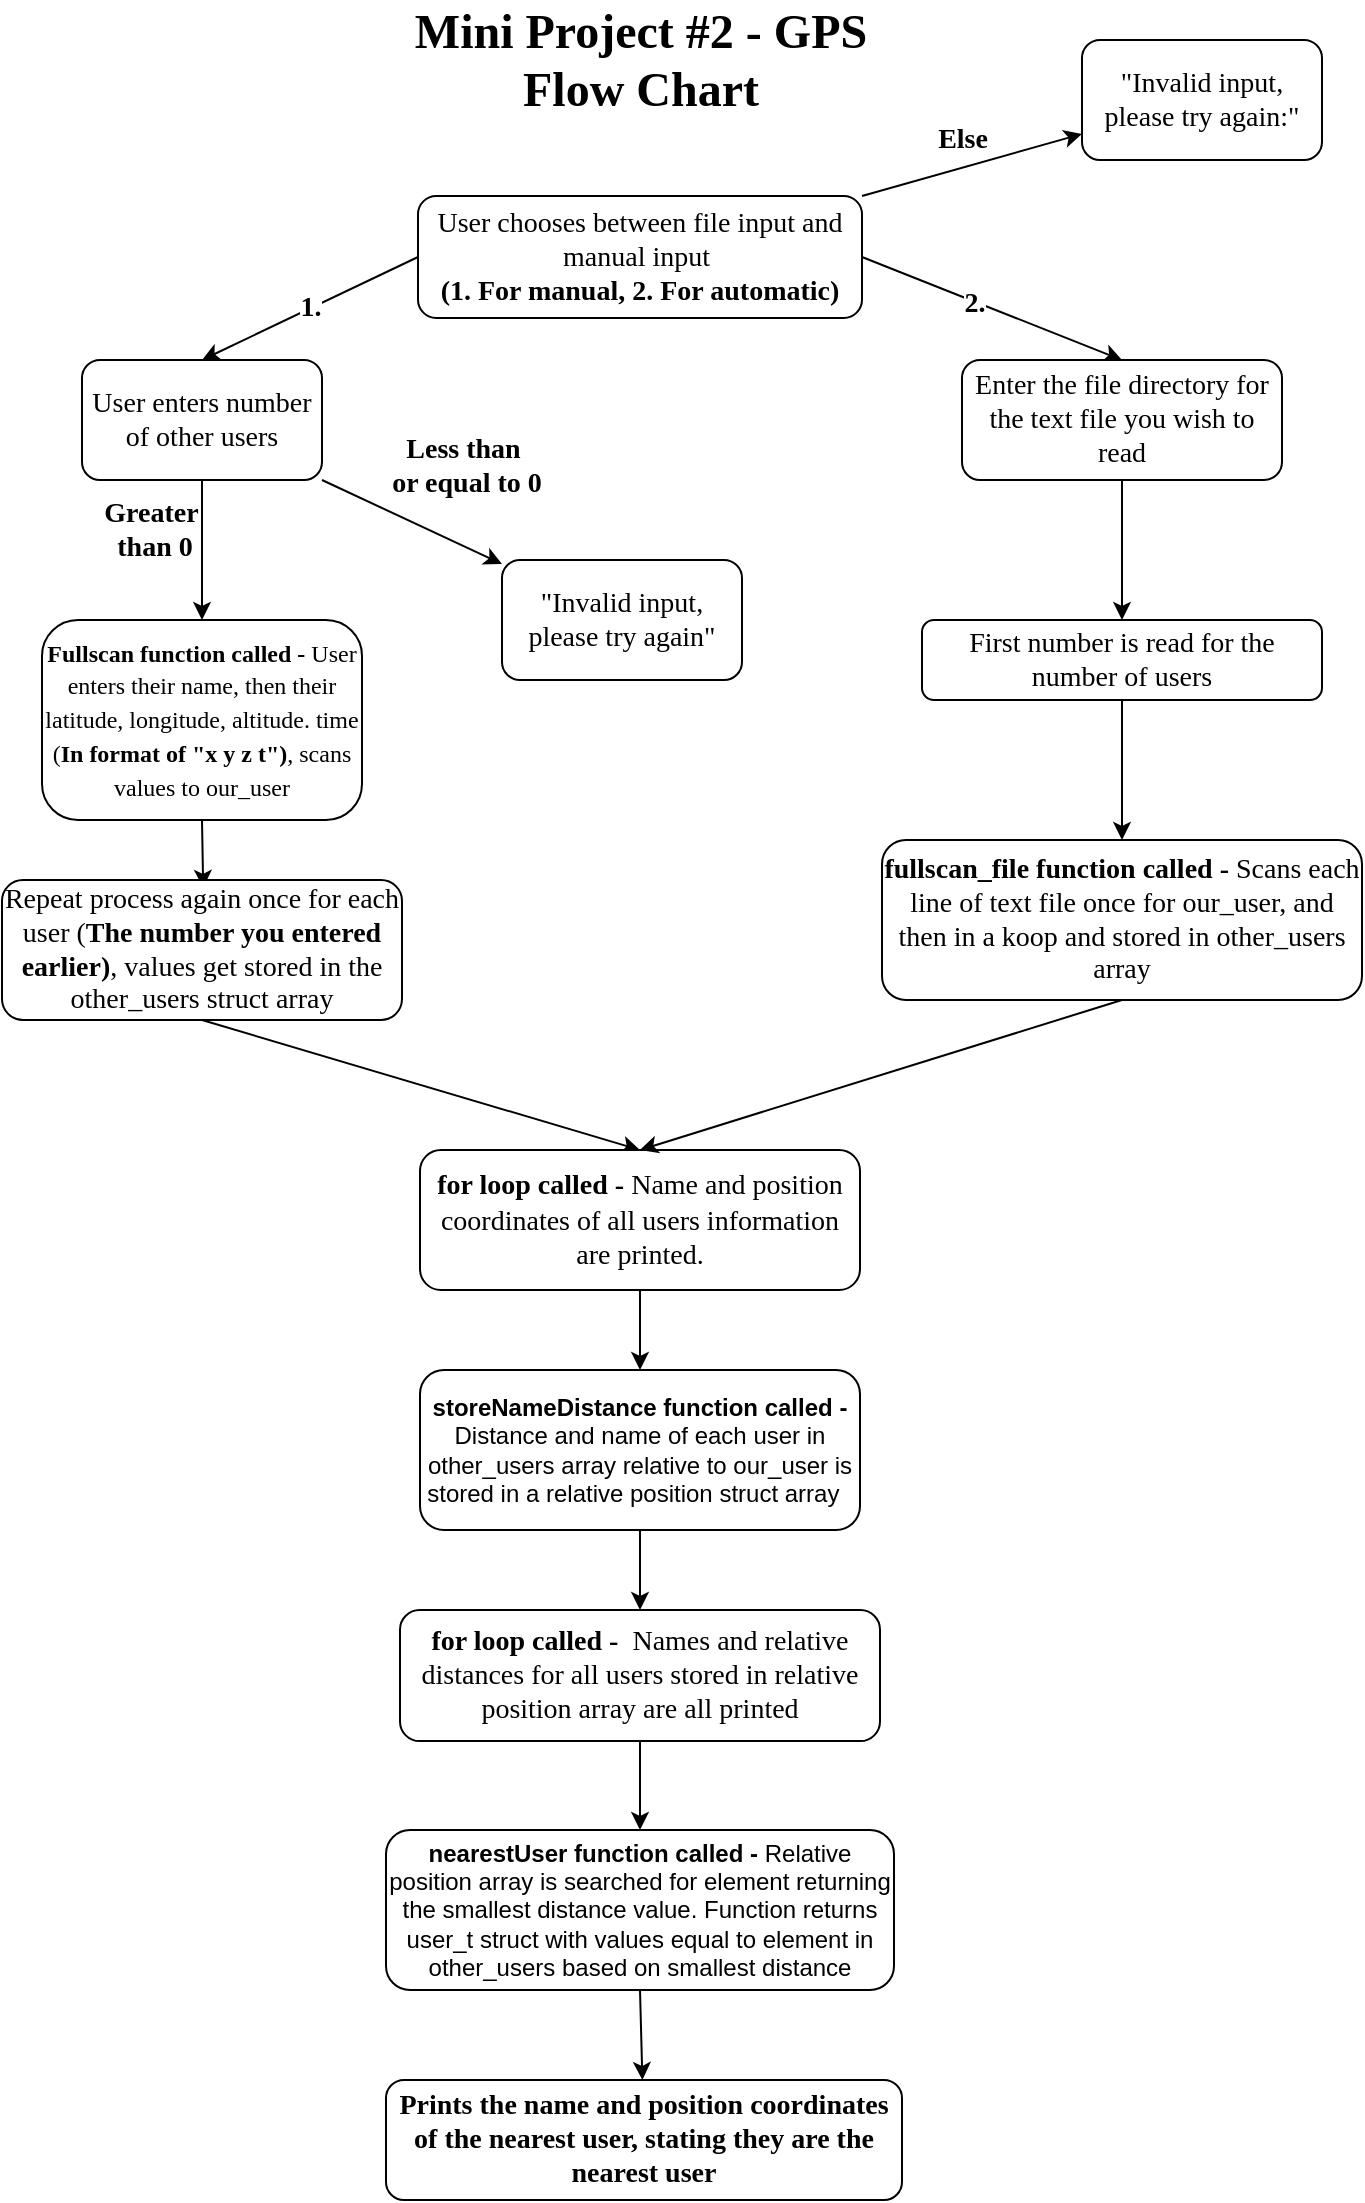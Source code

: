 <mxfile version="20.3.0" type="device"><diagram id="C5RBs43oDa-KdzZeNtuy" name="Page-1"><mxGraphModel dx="1483" dy="1053" grid="1" gridSize="10" guides="1" tooltips="1" connect="1" arrows="1" fold="1" page="1" pageScale="1" pageWidth="827" pageHeight="1169" math="0" shadow="0"><root><mxCell id="WIyWlLk6GJQsqaUBKTNV-0"/><mxCell id="WIyWlLk6GJQsqaUBKTNV-1" parent="WIyWlLk6GJQsqaUBKTNV-0"/><mxCell id="TztfBsTCJ3OjiEWZruGl-0" value="&lt;font style=&quot;font-size: 14px;&quot; face=&quot;Times New Roman&quot;&gt;User chooses between file input and manual input&amp;nbsp;&lt;br&gt;&lt;b&gt;(1. For manual, 2. For automatic)&lt;/b&gt;&lt;br&gt;&lt;/font&gt;" style="rounded=1;whiteSpace=wrap;html=1;" parent="WIyWlLk6GJQsqaUBKTNV-1" vertex="1"><mxGeometry x="288" y="108" width="222" height="61" as="geometry"/></mxCell><mxCell id="TztfBsTCJ3OjiEWZruGl-2" value="&lt;b&gt;1.&lt;/b&gt;" style="endArrow=classic;html=1;rounded=0;fontFamily=Times New Roman;fontSize=14;exitX=0;exitY=0.5;exitDx=0;exitDy=0;entryX=0.5;entryY=0;entryDx=0;entryDy=0;" parent="WIyWlLk6GJQsqaUBKTNV-1" source="TztfBsTCJ3OjiEWZruGl-0" target="TztfBsTCJ3OjiEWZruGl-5" edge="1"><mxGeometry width="50" height="50" relative="1" as="geometry"><mxPoint x="430" y="308" as="sourcePoint"/><mxPoint x="120" y="208" as="targetPoint"/></mxGeometry></mxCell><mxCell id="TztfBsTCJ3OjiEWZruGl-3" value="" style="endArrow=classic;html=1;rounded=0;fontFamily=Times New Roman;fontSize=14;exitX=1;exitY=0.5;exitDx=0;exitDy=0;entryX=0.5;entryY=0;entryDx=0;entryDy=0;" parent="WIyWlLk6GJQsqaUBKTNV-1" source="TztfBsTCJ3OjiEWZruGl-0" edge="1" target="DMwvElw1fXC_W2P8ZCke-17"><mxGeometry width="50" height="50" relative="1" as="geometry"><mxPoint x="380" y="358" as="sourcePoint"/><mxPoint x="690" y="208" as="targetPoint"/></mxGeometry></mxCell><mxCell id="TztfBsTCJ3OjiEWZruGl-6" value="2." style="edgeLabel;html=1;align=center;verticalAlign=middle;resizable=0;points=[];fontSize=14;fontFamily=Times New Roman;fontStyle=1" parent="TztfBsTCJ3OjiEWZruGl-3" vertex="1" connectable="0"><mxGeometry x="-0.124" y="-1" relative="1" as="geometry"><mxPoint x="-1" as="offset"/></mxGeometry></mxCell><mxCell id="TztfBsTCJ3OjiEWZruGl-4" value="Mini Project #2 - GPS&lt;br&gt;Flow Chart" style="text;strokeColor=none;fillColor=none;html=1;fontSize=24;fontStyle=1;verticalAlign=middle;align=center;fontFamily=Times New Roman;" parent="WIyWlLk6GJQsqaUBKTNV-1" vertex="1"><mxGeometry x="280" y="10" width="238" height="60" as="geometry"/></mxCell><mxCell id="TztfBsTCJ3OjiEWZruGl-5" value="User enters number of other users" style="rounded=1;whiteSpace=wrap;html=1;fontFamily=Times New Roman;fontSize=14;" parent="WIyWlLk6GJQsqaUBKTNV-1" vertex="1"><mxGeometry x="120" y="190" width="120" height="60" as="geometry"/></mxCell><mxCell id="TztfBsTCJ3OjiEWZruGl-7" value="&lt;b&gt;Else&lt;/b&gt;" style="endArrow=classic;rounded=0;fontFamily=Times New Roman;fontSize=14;fontColor=default;exitX=1;exitY=0;exitDx=0;exitDy=0;labelBackgroundColor=none;html=1;" parent="WIyWlLk6GJQsqaUBKTNV-1" source="TztfBsTCJ3OjiEWZruGl-0" target="TztfBsTCJ3OjiEWZruGl-8" edge="1"><mxGeometry x="-0.025" y="13" width="50" height="50" relative="1" as="geometry"><mxPoint x="440" y="240" as="sourcePoint"/><mxPoint x="600" y="80" as="targetPoint"/><mxPoint as="offset"/></mxGeometry></mxCell><mxCell id="TztfBsTCJ3OjiEWZruGl-8" value="&quot;Invalid input, please try again:&quot;" style="rounded=1;whiteSpace=wrap;html=1;fontFamily=Times New Roman;fontSize=14;fontColor=none;" parent="WIyWlLk6GJQsqaUBKTNV-1" vertex="1"><mxGeometry x="620" y="30" width="120" height="60" as="geometry"/></mxCell><mxCell id="TztfBsTCJ3OjiEWZruGl-9" value="&lt;b&gt;Less than&amp;nbsp;&lt;br&gt;or equal to 0&lt;/b&gt;" style="endArrow=classic;html=1;rounded=0;labelBackgroundColor=none;fontFamily=Times New Roman;fontSize=14;fontColor=default;exitX=1;exitY=1;exitDx=0;exitDy=0;" parent="WIyWlLk6GJQsqaUBKTNV-1" source="TztfBsTCJ3OjiEWZruGl-5" target="TztfBsTCJ3OjiEWZruGl-10" edge="1"><mxGeometry x="0.25" y="37" width="50" height="50" relative="1" as="geometry"><mxPoint x="310" y="190" as="sourcePoint"/><mxPoint x="240" y="320" as="targetPoint"/><mxPoint as="offset"/></mxGeometry></mxCell><mxCell id="TztfBsTCJ3OjiEWZruGl-10" value="&quot;Invalid input, please try again&quot;" style="rounded=1;whiteSpace=wrap;html=1;fontFamily=Times New Roman;fontSize=14;fontColor=default;" parent="WIyWlLk6GJQsqaUBKTNV-1" vertex="1"><mxGeometry x="330" y="290" width="120" height="60" as="geometry"/></mxCell><mxCell id="TztfBsTCJ3OjiEWZruGl-11" value="&lt;b&gt;Greater&amp;nbsp;&lt;br&gt;than 0&lt;br&gt;&lt;/b&gt;" style="endArrow=classic;html=1;rounded=0;labelBackgroundColor=none;fontFamily=Times New Roman;fontSize=14;fontColor=default;exitX=0.5;exitY=1;exitDx=0;exitDy=0;entryX=0.5;entryY=0;entryDx=0;entryDy=0;" parent="WIyWlLk6GJQsqaUBKTNV-1" source="TztfBsTCJ3OjiEWZruGl-5" target="TztfBsTCJ3OjiEWZruGl-16" edge="1"><mxGeometry x="-0.294" y="-24" width="50" height="50" relative="1" as="geometry"><mxPoint x="310" y="350" as="sourcePoint"/><mxPoint x="80" y="300" as="targetPoint"/><mxPoint as="offset"/></mxGeometry></mxCell><mxCell id="TztfBsTCJ3OjiEWZruGl-16" value="&lt;font style=&quot;font-size: 12px;&quot;&gt;&lt;b&gt;Fullscan function called -&amp;nbsp;&lt;/b&gt;User enters their name, then their latitude, longitude, altitude. time (&lt;b&gt;In format of &quot;x y z t&quot;)&lt;/b&gt;, scans values to our_user&lt;/font&gt;" style="rounded=1;whiteSpace=wrap;html=1;fontFamily=Times New Roman;fontSize=14;fontColor=default;arcSize=18;" parent="WIyWlLk6GJQsqaUBKTNV-1" vertex="1"><mxGeometry x="100" y="320" width="160" height="100" as="geometry"/></mxCell><mxCell id="TztfBsTCJ3OjiEWZruGl-20" value="" style="endArrow=classic;html=1;rounded=0;labelBackgroundColor=none;fontFamily=Times New Roman;fontSize=12;fontColor=default;entryX=0.503;entryY=0.056;entryDx=0;entryDy=0;entryPerimeter=0;exitX=0.5;exitY=1;exitDx=0;exitDy=0;" parent="WIyWlLk6GJQsqaUBKTNV-1" source="TztfBsTCJ3OjiEWZruGl-16" target="TztfBsTCJ3OjiEWZruGl-21" edge="1"><mxGeometry width="50" height="50" relative="1" as="geometry"><mxPoint x="80" y="380" as="sourcePoint"/><mxPoint x="80" y="400" as="targetPoint"/></mxGeometry></mxCell><mxCell id="TztfBsTCJ3OjiEWZruGl-21" value="&lt;font style=&quot;font-size: 14px;&quot;&gt;Repeat process again once for each user (&lt;b&gt;The number you entered earlier)&lt;/b&gt;, values get stored in the other_users struct array&lt;/font&gt;" style="rounded=1;whiteSpace=wrap;html=1;fontFamily=Times New Roman;fontSize=12;fontColor=default;" parent="WIyWlLk6GJQsqaUBKTNV-1" vertex="1"><mxGeometry x="80" y="450" width="200" height="70" as="geometry"/></mxCell><mxCell id="DMwvElw1fXC_W2P8ZCke-0" value="" style="endArrow=classic;html=1;rounded=0;exitX=0.5;exitY=1;exitDx=0;exitDy=0;entryX=0.5;entryY=0;entryDx=0;entryDy=0;" edge="1" parent="WIyWlLk6GJQsqaUBKTNV-1" source="TztfBsTCJ3OjiEWZruGl-21" target="DMwvElw1fXC_W2P8ZCke-5"><mxGeometry width="50" height="50" relative="1" as="geometry"><mxPoint x="400" y="560" as="sourcePoint"/><mxPoint x="260" y="530" as="targetPoint"/></mxGeometry></mxCell><mxCell id="DMwvElw1fXC_W2P8ZCke-1" value="&lt;b&gt;storeNameDistance function called -&lt;/b&gt;Distance and name of each user in other_users array relative to our_user is stored in a relative position struct array&amp;nbsp;&amp;nbsp;" style="rounded=1;whiteSpace=wrap;html=1;" vertex="1" parent="WIyWlLk6GJQsqaUBKTNV-1"><mxGeometry x="289" y="695" width="220" height="80" as="geometry"/></mxCell><mxCell id="DMwvElw1fXC_W2P8ZCke-2" value="" style="endArrow=classic;html=1;rounded=0;exitX=0.5;exitY=1;exitDx=0;exitDy=0;" edge="1" parent="WIyWlLk6GJQsqaUBKTNV-1" source="DMwvElw1fXC_W2P8ZCke-1" target="DMwvElw1fXC_W2P8ZCke-8"><mxGeometry width="50" height="50" relative="1" as="geometry"><mxPoint x="400" y="580" as="sourcePoint"/><mxPoint x="240" y="800" as="targetPoint"/></mxGeometry></mxCell><mxCell id="DMwvElw1fXC_W2P8ZCke-3" value="&lt;b&gt;nearestUser function called -&lt;/b&gt;&amp;nbsp;Relative position array is searched for element returning the smallest distance value. Function returns user_t struct with values equal to element in other_users based on smallest distance" style="rounded=1;whiteSpace=wrap;html=1;" vertex="1" parent="WIyWlLk6GJQsqaUBKTNV-1"><mxGeometry x="272" y="925" width="254" height="80" as="geometry"/></mxCell><mxCell id="DMwvElw1fXC_W2P8ZCke-5" value="&lt;font style=&quot;&quot; face=&quot;Times New Roman&quot;&gt;&lt;b&gt;for loop called -&lt;/b&gt;&amp;nbsp;Name and position coordinates of all users information are printed.&lt;/font&gt;" style="rounded=1;whiteSpace=wrap;html=1;fontSize=14;" vertex="1" parent="WIyWlLk6GJQsqaUBKTNV-1"><mxGeometry x="289" y="585" width="220" height="70" as="geometry"/></mxCell><mxCell id="DMwvElw1fXC_W2P8ZCke-6" value="" style="endArrow=classic;html=1;rounded=0;fontFamily=Times New Roman;fontSize=14;exitX=0.5;exitY=1;exitDx=0;exitDy=0;entryX=0.5;entryY=0;entryDx=0;entryDy=0;" edge="1" parent="WIyWlLk6GJQsqaUBKTNV-1" source="DMwvElw1fXC_W2P8ZCke-5" target="DMwvElw1fXC_W2P8ZCke-1"><mxGeometry width="50" height="50" relative="1" as="geometry"><mxPoint x="220" y="670" as="sourcePoint"/><mxPoint x="220" y="790" as="targetPoint"/><Array as="points"/></mxGeometry></mxCell><mxCell id="DMwvElw1fXC_W2P8ZCke-8" value="&lt;b&gt;for loop called -&lt;/b&gt;&amp;nbsp; Names and relative distances for all users stored in relative position array are all printed" style="rounded=1;whiteSpace=wrap;html=1;fontFamily=Times New Roman;fontSize=14;" vertex="1" parent="WIyWlLk6GJQsqaUBKTNV-1"><mxGeometry x="279" y="815" width="240" height="65.56" as="geometry"/></mxCell><mxCell id="DMwvElw1fXC_W2P8ZCke-9" value="" style="endArrow=classic;html=1;rounded=0;fontFamily=Times New Roman;fontSize=14;exitX=0.5;exitY=1;exitDx=0;exitDy=0;" edge="1" parent="WIyWlLk6GJQsqaUBKTNV-1" source="DMwvElw1fXC_W2P8ZCke-8" target="DMwvElw1fXC_W2P8ZCke-3"><mxGeometry width="50" height="50" relative="1" as="geometry"><mxPoint x="400" y="860" as="sourcePoint"/><mxPoint x="450" y="810" as="targetPoint"/></mxGeometry></mxCell><mxCell id="DMwvElw1fXC_W2P8ZCke-10" value="&lt;b&gt;Prints the name and position coordinates of the nearest user, stating they are the nearest user&lt;/b&gt;" style="rounded=1;whiteSpace=wrap;html=1;fontFamily=Times New Roman;fontSize=14;" vertex="1" parent="WIyWlLk6GJQsqaUBKTNV-1"><mxGeometry x="272" y="1050" width="258" height="60" as="geometry"/></mxCell><mxCell id="DMwvElw1fXC_W2P8ZCke-15" value="" style="endArrow=classic;html=1;rounded=0;fontFamily=Times New Roman;fontSize=14;exitX=0.5;exitY=1;exitDx=0;exitDy=0;" edge="1" parent="WIyWlLk6GJQsqaUBKTNV-1" source="DMwvElw1fXC_W2P8ZCke-3" target="DMwvElw1fXC_W2P8ZCke-10"><mxGeometry width="50" height="50" relative="1" as="geometry"><mxPoint x="450" y="1050" as="sourcePoint"/><mxPoint x="500" y="1000" as="targetPoint"/></mxGeometry></mxCell><mxCell id="DMwvElw1fXC_W2P8ZCke-17" value="Enter the file directory for the text file you wish to read" style="rounded=1;whiteSpace=wrap;html=1;fontFamily=Times New Roman;fontSize=14;" vertex="1" parent="WIyWlLk6GJQsqaUBKTNV-1"><mxGeometry x="560" y="190" width="160" height="60" as="geometry"/></mxCell><mxCell id="DMwvElw1fXC_W2P8ZCke-18" value="" style="endArrow=classic;html=1;rounded=0;fontFamily=Times New Roman;fontSize=14;exitX=0.5;exitY=1;exitDx=0;exitDy=0;" edge="1" parent="WIyWlLk6GJQsqaUBKTNV-1" source="DMwvElw1fXC_W2P8ZCke-17" target="DMwvElw1fXC_W2P8ZCke-19"><mxGeometry width="50" height="50" relative="1" as="geometry"><mxPoint x="400" y="390" as="sourcePoint"/><mxPoint x="450" y="340" as="targetPoint"/></mxGeometry></mxCell><mxCell id="DMwvElw1fXC_W2P8ZCke-19" value="First number is read for the number of users" style="rounded=1;whiteSpace=wrap;html=1;fontFamily=Times New Roman;fontSize=14;" vertex="1" parent="WIyWlLk6GJQsqaUBKTNV-1"><mxGeometry x="540" y="320" width="200" height="40" as="geometry"/></mxCell><mxCell id="DMwvElw1fXC_W2P8ZCke-20" value="" style="endArrow=classic;html=1;rounded=0;fontFamily=Times New Roman;fontSize=14;exitX=0.5;exitY=1;exitDx=0;exitDy=0;entryX=0.5;entryY=0;entryDx=0;entryDy=0;" edge="1" parent="WIyWlLk6GJQsqaUBKTNV-1" source="DMwvElw1fXC_W2P8ZCke-19" target="DMwvElw1fXC_W2P8ZCke-21"><mxGeometry width="50" height="50" relative="1" as="geometry"><mxPoint x="150" y="500" as="sourcePoint"/><mxPoint x="670" y="400" as="targetPoint"/></mxGeometry></mxCell><mxCell id="DMwvElw1fXC_W2P8ZCke-21" value="&lt;b&gt;fullscan_file function called - &lt;/b&gt;Scans each line of text file once for our_user, and then in a koop and stored in other_users array" style="rounded=1;whiteSpace=wrap;html=1;fontFamily=Times New Roman;fontSize=14;" vertex="1" parent="WIyWlLk6GJQsqaUBKTNV-1"><mxGeometry x="520" y="430" width="240" height="80" as="geometry"/></mxCell><mxCell id="DMwvElw1fXC_W2P8ZCke-22" value="" style="endArrow=classic;html=1;rounded=0;fontFamily=Times New Roman;fontSize=14;entryX=0.5;entryY=0;entryDx=0;entryDy=0;exitX=0.5;exitY=1;exitDx=0;exitDy=0;" edge="1" parent="WIyWlLk6GJQsqaUBKTNV-1" source="DMwvElw1fXC_W2P8ZCke-21" target="DMwvElw1fXC_W2P8ZCke-5"><mxGeometry width="50" height="50" relative="1" as="geometry"><mxPoint x="150" y="450" as="sourcePoint"/><mxPoint x="420" y="500" as="targetPoint"/></mxGeometry></mxCell></root></mxGraphModel></diagram></mxfile>